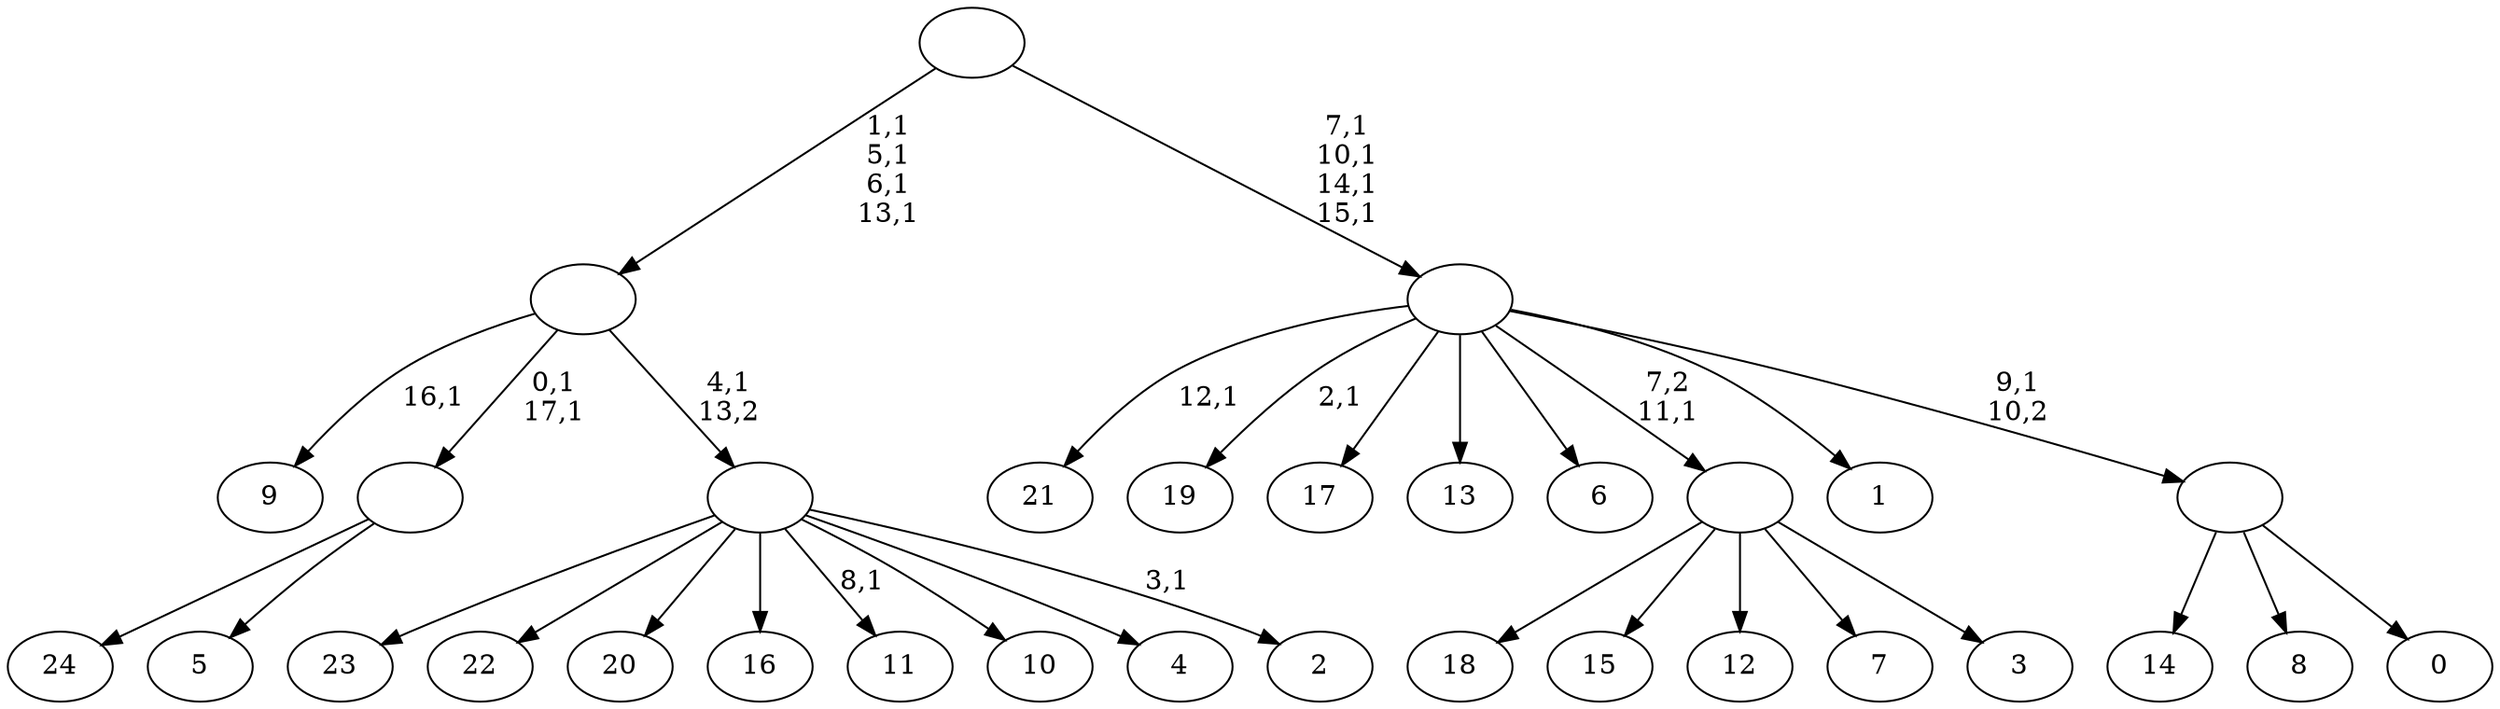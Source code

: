 digraph T {
	43 [label="24"]
	42 [label="23"]
	41 [label="22"]
	40 [label="21"]
	38 [label="20"]
	37 [label="19"]
	35 [label="18"]
	34 [label="17"]
	33 [label="16"]
	32 [label="15"]
	31 [label="14"]
	30 [label="13"]
	29 [label="12"]
	28 [label="11"]
	26 [label="10"]
	25 [label="9"]
	23 [label="8"]
	22 [label="7"]
	21 [label="6"]
	20 [label="5"]
	19 [label=""]
	17 [label="4"]
	16 [label="3"]
	15 [label=""]
	14 [label="2"]
	12 [label=""]
	11 [label=""]
	7 [label="1"]
	6 [label="0"]
	5 [label=""]
	4 [label=""]
	0 [label=""]
	19 -> 43 [label=""]
	19 -> 20 [label=""]
	15 -> 35 [label=""]
	15 -> 32 [label=""]
	15 -> 29 [label=""]
	15 -> 22 [label=""]
	15 -> 16 [label=""]
	12 -> 14 [label="3,1"]
	12 -> 28 [label="8,1"]
	12 -> 42 [label=""]
	12 -> 41 [label=""]
	12 -> 38 [label=""]
	12 -> 33 [label=""]
	12 -> 26 [label=""]
	12 -> 17 [label=""]
	11 -> 19 [label="0,1\n17,1"]
	11 -> 25 [label="16,1"]
	11 -> 12 [label="4,1\n13,2"]
	5 -> 31 [label=""]
	5 -> 23 [label=""]
	5 -> 6 [label=""]
	4 -> 37 [label="2,1"]
	4 -> 40 [label="12,1"]
	4 -> 34 [label=""]
	4 -> 30 [label=""]
	4 -> 21 [label=""]
	4 -> 15 [label="7,2\n11,1"]
	4 -> 7 [label=""]
	4 -> 5 [label="9,1\n10,2"]
	0 -> 4 [label="7,1\n10,1\n14,1\n15,1"]
	0 -> 11 [label="1,1\n5,1\n6,1\n13,1"]
}
